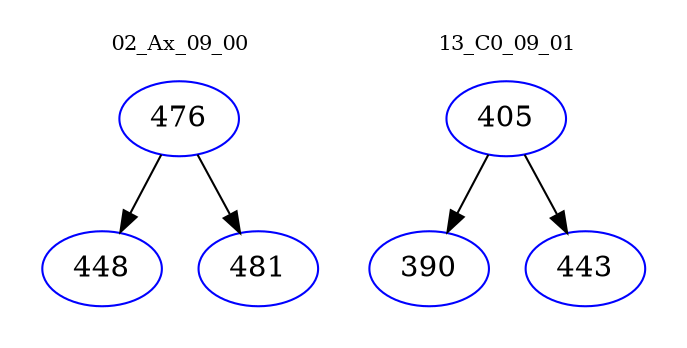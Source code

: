 digraph{
subgraph cluster_0 {
color = white
label = "02_Ax_09_00";
fontsize=10;
T0_476 [label="476", color="blue"]
T0_476 -> T0_448 [color="black"]
T0_448 [label="448", color="blue"]
T0_476 -> T0_481 [color="black"]
T0_481 [label="481", color="blue"]
}
subgraph cluster_1 {
color = white
label = "13_C0_09_01";
fontsize=10;
T1_405 [label="405", color="blue"]
T1_405 -> T1_390 [color="black"]
T1_390 [label="390", color="blue"]
T1_405 -> T1_443 [color="black"]
T1_443 [label="443", color="blue"]
}
}
